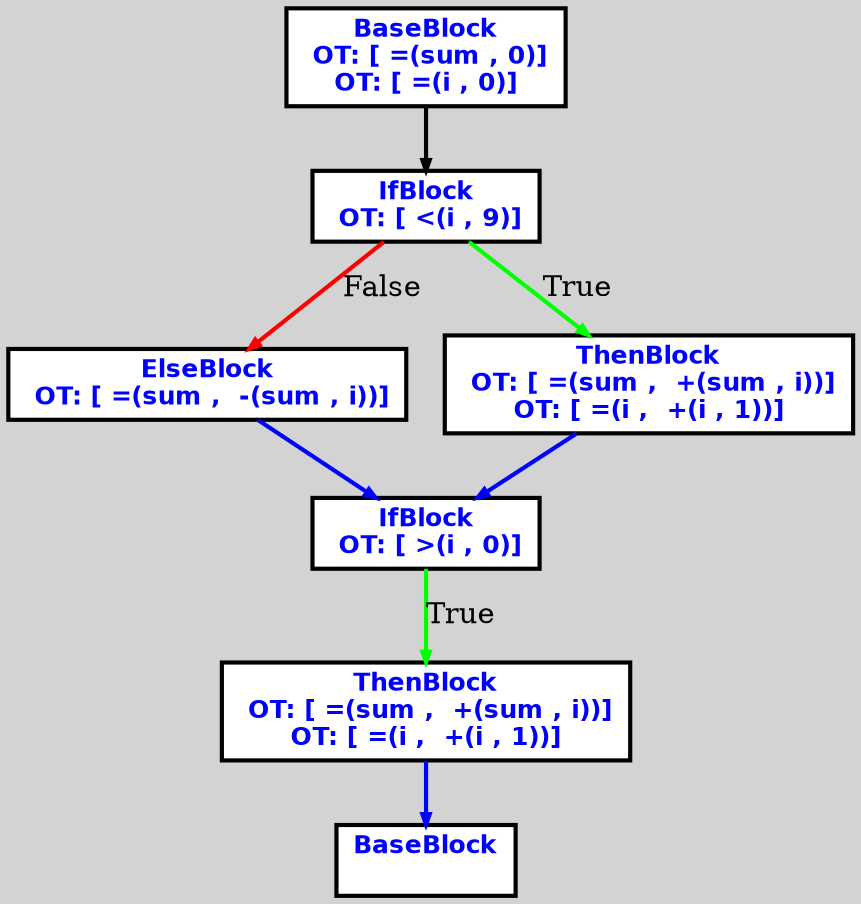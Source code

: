 digraph G {
ordering=out;
ranksep=.4;
bgcolor="lightgrey";  node [shape=box, fixedsize=false, fontsize=12, fontname="Helvetica-bold", fontcolor="blue"
width=.25, height=.25, color="black", fillcolor="white", style="filled, solid, bold"];

edge [arrowsize=.5, color="black", style="bold"]    n000001F61159AFD0 [label="BaseBlock\n OT: [ =(sum , 0)]
OT: [ =(i , 0)]
"]
    n000001F61159AFD0 -> n000001F61159B270
    n000001F61159B270 [label="IfBlock\n OT: [ <(i , 9)]
"]
    n000001F61159B270 -> n000001F61159AD30 [label="False" color="red"]
    n000001F61159AD30 [label="ElseBlock\n OT: [ =(sum ,  -(sum , i))]
"]
    n000001F61159AD30 -> n000001F61159AA20 [ color="blue"]
    n000001F61159B270 -> n000001F61159A9B0 [label="True" color="green"]
    n000001F61159A9B0 [label="ThenBlock\n OT: [ =(sum ,  +(sum , i))]
OT: [ =(i ,  +(i , 1))]
"]
    n000001F61159A9B0 -> n000001F61159AA20 [ color="blue"]
    n000001F61159AA20 [label="IfBlock\n OT: [ >(i , 0)]
"]
    n000001F61159AA20 -> n000001F61159A400 [label="True" color="green"]
    n000001F61159A400 [label="ThenBlock\n OT: [ =(sum ,  +(sum , i))]
OT: [ =(i ,  +(i , 1))]
"]
    n000001F61159A400 -> n000001F61159AE10 [ color="blue"]
    n000001F61159AE10 [label="BaseBlock\n "]
}
